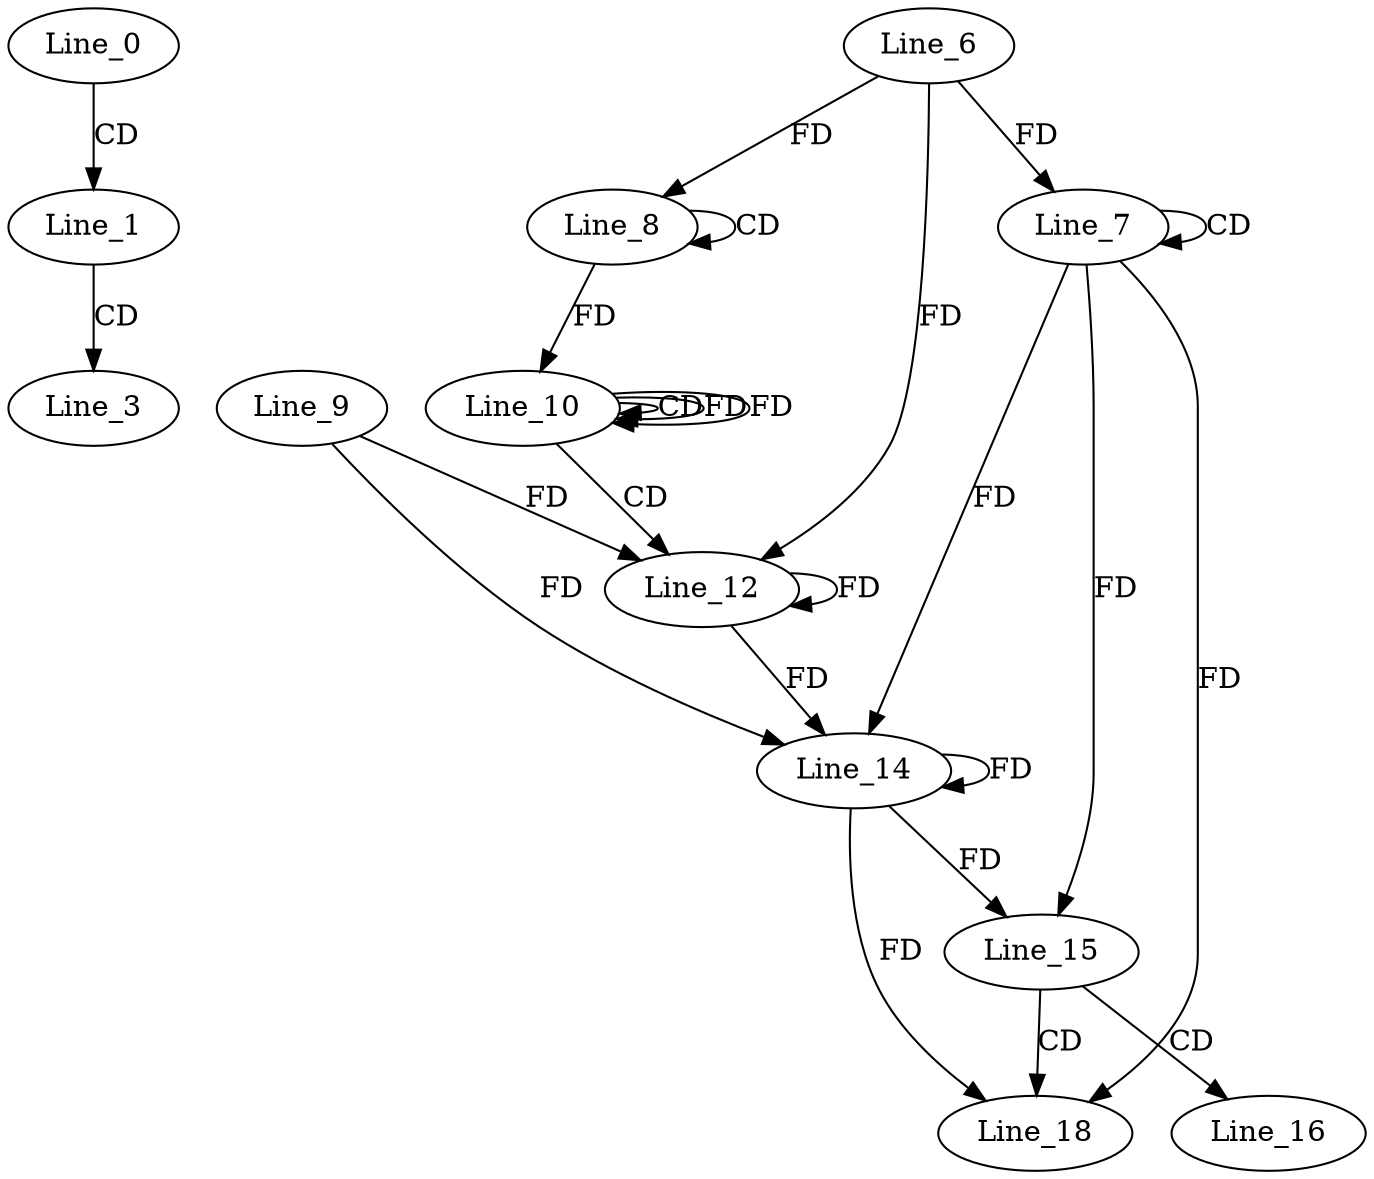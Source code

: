 digraph G {
  Line_0;
  Line_1;
  Line_3;
  Line_7;
  Line_7;
  Line_6;
  Line_8;
  Line_8;
  Line_10;
  Line_10;
  Line_10;
  Line_12;
  Line_9;
  Line_12;
  Line_14;
  Line_15;
  Line_16;
  Line_18;
  Line_0 -> Line_1 [ label="CD" ];
  Line_1 -> Line_3 [ label="CD" ];
  Line_7 -> Line_7 [ label="CD" ];
  Line_6 -> Line_7 [ label="FD" ];
  Line_8 -> Line_8 [ label="CD" ];
  Line_6 -> Line_8 [ label="FD" ];
  Line_8 -> Line_10 [ label="FD" ];
  Line_10 -> Line_10 [ label="CD" ];
  Line_10 -> Line_10 [ label="FD" ];
  Line_10 -> Line_12 [ label="CD" ];
  Line_12 -> Line_12 [ label="FD" ];
  Line_9 -> Line_12 [ label="FD" ];
  Line_6 -> Line_12 [ label="FD" ];
  Line_7 -> Line_14 [ label="FD" ];
  Line_14 -> Line_14 [ label="FD" ];
  Line_12 -> Line_14 [ label="FD" ];
  Line_9 -> Line_14 [ label="FD" ];
  Line_7 -> Line_15 [ label="FD" ];
  Line_14 -> Line_15 [ label="FD" ];
  Line_15 -> Line_16 [ label="CD" ];
  Line_15 -> Line_18 [ label="CD" ];
  Line_7 -> Line_18 [ label="FD" ];
  Line_14 -> Line_18 [ label="FD" ];
  Line_10 -> Line_10 [ label="FD" ];
}
